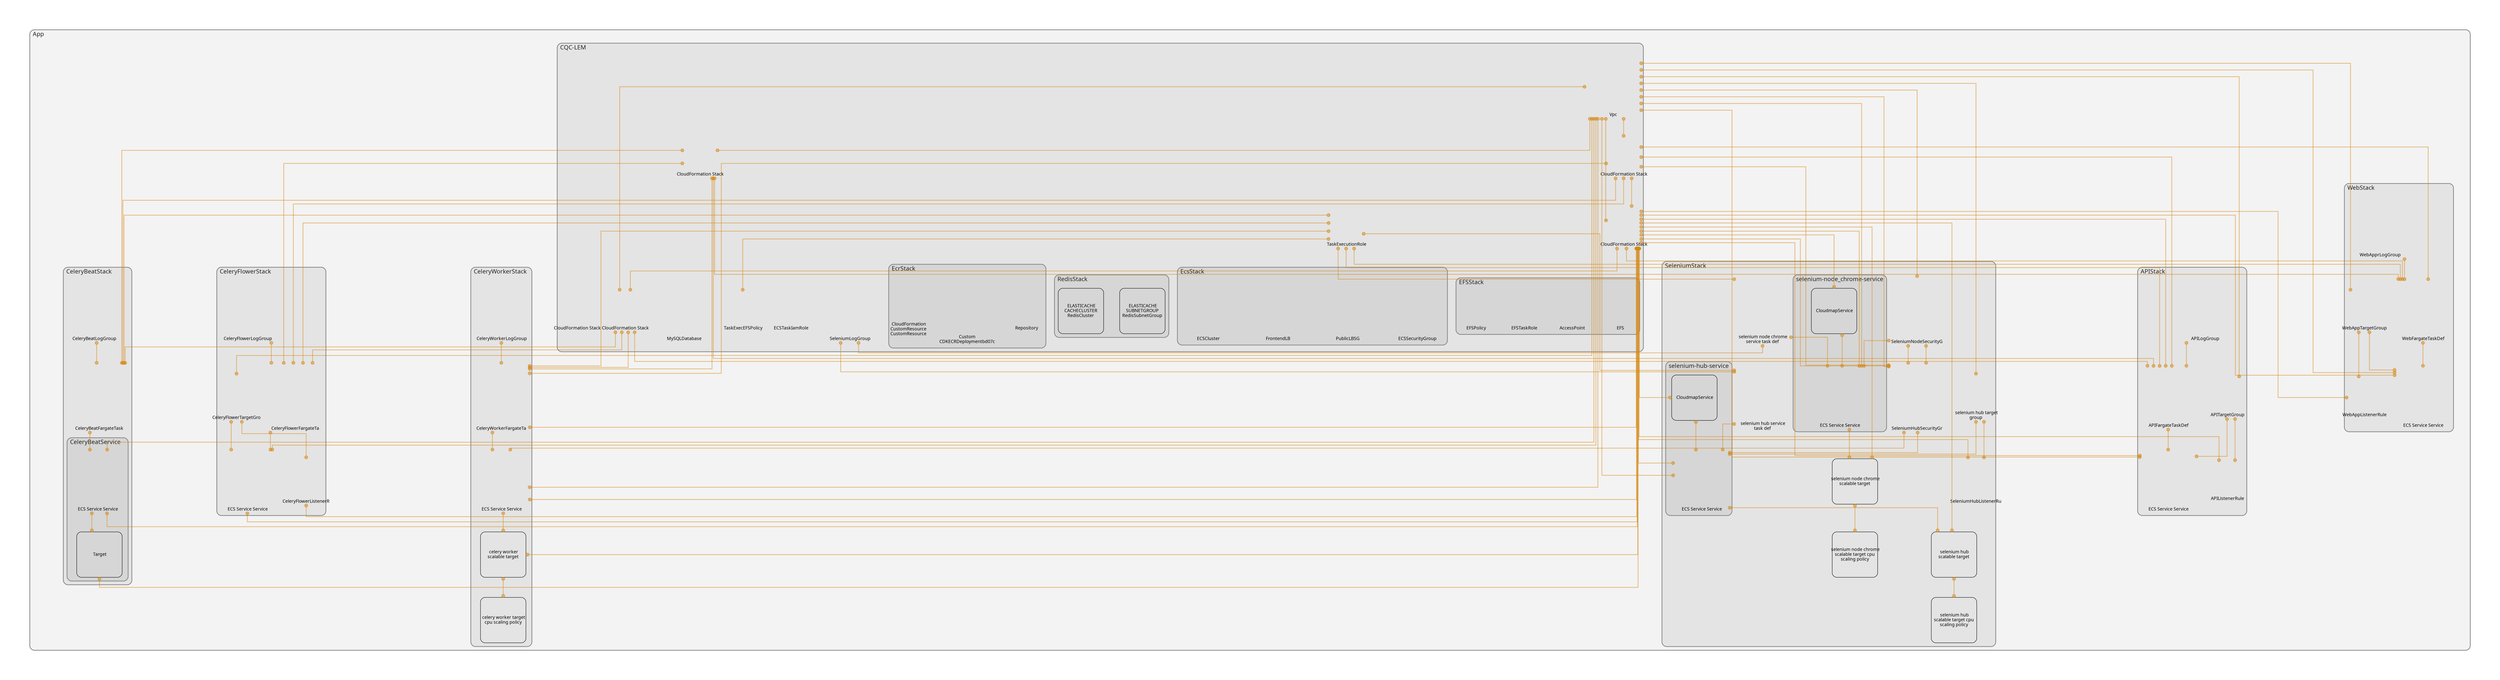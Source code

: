 digraph "Diagram" {
  splines = "ortho";
  pad = "1.0";
  nodesep = "0.60";
  ranksep = "0.75";
  fontname = "Sans-Serif";
  fontsize = "15";
  dpi = "200";
  rankdir = "BT";
  compound = "true";
  fontcolor = "#222222";
  edge [
    color = "#D5871488",
    penwidth = 2,
    arrowhead = "dot",
    arrowtail = "dot",
  ];
  node [
    shape = "box",
    style = "rounded",
    fixedsize = true,
    width = 1.7,
    height = 1.7,
    labelloc = "c",
    imagescale = true,
    fontname = "Sans-Serif",
    fontsize = 8,
    margin = 8,
  ];
  subgraph "App" {
    subgraph "cluster-SubGraph.App" {
      graph [
        label = "App",
        labelloc = "b",
        labeljust = "l",
        margin = "10",
        fontsize = "16",
        penwidth = "2",
        pencolor = "#888888",
        style = "filled,rounded",
        fillcolor = "#f3f3f3",
      ];
      subgraph "cluster-SubGraph.CQC-LEM" {
        graph [
          label = "CQC-LEM",
          labelloc = "b",
          labeljust = "l",
          margin = "10",
          fontsize = "16",
          penwidth = "2",
          pencolor = "#888888",
          style = "filled,rounded",
          fillcolor = "#e4e4e4",
        ];
        "CQC-LEM/Vpc" [
          label = " Vpc",
          fontsize = 12,
          image = "/usr/local/lib/node_modules/cdk-dia/icons/aws/Service/Arch_Networking-Content/64/Arch_Amazon-Virtual-Private-Cloud_64@5x.png",
          imagescale = "true",
          imagepos = "tc",
          penwidth = "0",
          shape = "node",
          fixedsize = "true",
          labelloc = "b",
          width = 2,
          height = 2.266,
        ];
        "CQC-LEM/SeleniumLogGroup" [
          label = " SeleniumLogGroup",
          fontsize = 12,
          image = "/usr/local/lib/node_modules/cdk-dia/icons/aws/Resource/Res_Management-Governance/Res_48_Dark/Res_Amazon-Cloudwatch_Logs_48_Dark_gen.png",
          imagescale = "true",
          imagepos = "tc",
          penwidth = "0",
          shape = "node",
          fixedsize = "true",
          labelloc = "b",
          width = 2,
          height = 2.266,
        ];
        "CQC-LEM/ECSTaskIamRole" [
          label = " ECSTaskIamRole",
          fontsize = 12,
          image = "/usr/local/lib/node_modules/cdk-dia/icons/aws/Service/Arch_Security-Identity-Compliance/64/Arch_AWS-Identity-and-Access-Management_64@5x.png",
          imagescale = "true",
          imagepos = "tc",
          penwidth = "0",
          shape = "node",
          fixedsize = "true",
          labelloc = "b",
          width = 1.2,
          height = 1.466,
        ];
        "CQC-LEM/TaskExecutionRole" [
          label = " TaskExecutionRole",
          fontsize = 12,
          image = "/usr/local/lib/node_modules/cdk-dia/icons/aws/Service/Arch_Security-Identity-Compliance/64/Arch_AWS-Identity-and-Access-Management_64@5x.png",
          imagescale = "true",
          imagepos = "tc",
          penwidth = "0",
          shape = "node",
          fixedsize = "true",
          labelloc = "b",
          width = 1.2,
          height = 1.466,
        ];
        "CQC-LEM/TaskExecEFSPolicy" [
          label = " TaskExecEFSPolicy",
          fontsize = 12,
          image = "/usr/local/lib/node_modules/cdk-dia/icons/aws/Service/Arch_Security-Identity-Compliance/64/Arch_AWS-Identity-and-Access-Management_64@5x.png",
          imagescale = "true",
          imagepos = "tc",
          penwidth = "0",
          shape = "node",
          fixedsize = "true",
          labelloc = "b",
          width = 1.2,
          height = 1.466,
        ];
        "CQC-LEM/MySQLStack/MySQLDatabase" [
          label = " MySQLDatabase",
          fontsize = 12,
          image = "/usr/local/lib/node_modules/cdk-dia/icons/aws/Resource/Res_Compute/Res_48_Dark/Res_Amazon-EC2_T3-Instance_48_Dark.png",
          imagescale = "true",
          imagepos = "tc",
          penwidth = "0",
          shape = "node",
          fixedsize = "true",
          labelloc = "b",
          width = 2,
          height = 2.266,
        ];
        "CQC-LEM/MySQLStack.NestedStack/MySQLStack.NestedStackResource" [
          label = " CloudFormation Stack",
          fontsize = 12,
          image = "/usr/local/lib/node_modules/cdk-dia/icons/aws/Service/Arch_Management-Governance/64/Arch_AWS-CloudFormation_64@5x.png",
          imagescale = "true",
          imagepos = "tc",
          penwidth = "0",
          shape = "node",
          fixedsize = "true",
          labelloc = "b",
          width = 1.2,
          height = 1.466,
        ];
        "CQC-LEM/EFSStack.NestedStack/EFSStack.NestedStackResource" [
          label = " CloudFormation Stack",
          fontsize = 12,
          image = "/usr/local/lib/node_modules/cdk-dia/icons/aws/Service/Arch_Management-Governance/64/Arch_AWS-CloudFormation_64@5x.png",
          imagescale = "true",
          imagepos = "tc",
          penwidth = "0",
          shape = "node",
          fixedsize = "true",
          labelloc = "b",
          width = 1.2,
          height = 1.466,
        ];
        "CQC-LEM/EcsStack.NestedStack/EcsStack.NestedStackResource" [
          label = " CloudFormation Stack",
          fontsize = 12,
          image = "/usr/local/lib/node_modules/cdk-dia/icons/aws/Service/Arch_Management-Governance/64/Arch_AWS-CloudFormation_64@5x.png",
          imagescale = "true",
          imagepos = "tc",
          penwidth = "0",
          shape = "node",
          fixedsize = "true",
          labelloc = "b",
          width = 1.2,
          height = 1.466,
        ];
        "CQC-LEM/RedisStack.NestedStack/RedisStack.NestedStackResource" [
          label = " CloudFormation Stack",
          fontsize = 12,
          image = "/usr/local/lib/node_modules/cdk-dia/icons/aws/Service/Arch_Management-Governance/64/Arch_AWS-CloudFormation_64@5x.png",
          imagescale = "true",
          imagepos = "tc",
          penwidth = "0",
          shape = "node",
          fixedsize = "true",
          labelloc = "b",
          width = 1.2,
          height = 1.466,
        ];
        "CQC-LEM/EcrStack.NestedStack/EcrStack.NestedStackResource" [
          label = " CloudFormation Stack",
          fontsize = 12,
          image = "/usr/local/lib/node_modules/cdk-dia/icons/aws/Service/Arch_Management-Governance/64/Arch_AWS-CloudFormation_64@5x.png",
          imagescale = "true",
          imagepos = "tc",
          penwidth = "0",
          shape = "node",
          fixedsize = "true",
          labelloc = "b",
          width = 1.2,
          height = 1.466,
        ];
        subgraph "cluster-SubGraph.EFSStack" {
          graph [
            label = "EFSStack",
            labelloc = "b",
            labeljust = "l",
            margin = "10",
            fontsize = "16",
            penwidth = "2",
            pencolor = "#888888",
            style = "filled,rounded",
            fillcolor = "#d6d6d6",
          ];
          "CQC-LEM/EFSStack/EFS" [
            label = " EFS",
            fontsize = 12,
            image = "/usr/local/lib/node_modules/cdk-dia/icons/aws/Service/Arch_Storage/64/Arch_Amazon-Elastic-File-System_64@5x.png",
            imagescale = "true",
            imagepos = "tc",
            penwidth = "0",
            shape = "node",
            fixedsize = "true",
            labelloc = "b",
            width = 1.2,
            height = 1.466,
          ];
          "CQC-LEM/EFSStack/AccessPoint" [
            label = " AccessPoint",
            fontsize = 12,
            image = "/usr/local/lib/node_modules/cdk-dia/icons/aws/Service/Arch_Storage/64/Arch_Amazon-Elastic-File-System_64@5x.png",
            imagescale = "true",
            imagepos = "tc",
            penwidth = "0",
            shape = "node",
            fixedsize = "true",
            labelloc = "b",
            width = 1.2,
            height = 1.466,
          ];
          "CQC-LEM/EFSStack/EFSTaskRole" [
            label = " EFSTaskRole",
            fontsize = 12,
            image = "/usr/local/lib/node_modules/cdk-dia/icons/aws/Service/Arch_Security-Identity-Compliance/64/Arch_AWS-Identity-and-Access-Management_64@5x.png",
            imagescale = "true",
            imagepos = "tc",
            penwidth = "0",
            shape = "node",
            fixedsize = "true",
            labelloc = "b",
            width = 1.2,
            height = 1.466,
          ];
          "CQC-LEM/EFSStack/EFSPolicy" [
            label = " EFSPolicy",
            fontsize = 12,
            image = "/usr/local/lib/node_modules/cdk-dia/icons/aws/Service/Arch_Security-Identity-Compliance/64/Arch_AWS-Identity-and-Access-Management_64@5x.png",
            imagescale = "true",
            imagepos = "tc",
            penwidth = "0",
            shape = "node",
            fixedsize = "true",
            labelloc = "b",
            width = 1.2,
            height = 1.466,
          ];
        }
        subgraph "cluster-SubGraph.EcsStack" {
          graph [
            label = "EcsStack",
            labelloc = "b",
            labeljust = "l",
            margin = "10",
            fontsize = "16",
            penwidth = "2",
            pencolor = "#888888",
            style = "filled,rounded",
            fillcolor = "#d6d6d6",
          ];
          "CQC-LEM/EcsStack/ECSSecurityGroup" [
            label = " ECSSecurityGroup",
            fontsize = 12,
            image = "/usr/local/lib/node_modules/cdk-dia/icons/aws/security_group.png",
            imagescale = "true",
            imagepos = "tc",
            penwidth = "0",
            shape = "node",
            fixedsize = "true",
            labelloc = "b",
            width = 2,
            height = 2.266,
          ];
          "CQC-LEM/EcsStack/PublicLBSG" [
            label = " PublicLBSG",
            fontsize = 12,
            image = "/usr/local/lib/node_modules/cdk-dia/icons/aws/security_group.png",
            imagescale = "true",
            imagepos = "tc",
            penwidth = "0",
            shape = "node",
            fixedsize = "true",
            labelloc = "b",
            width = 2,
            height = 2.266,
          ];
          "CQC-LEM/EcsStack/FrontendLB" [
            label = " FrontendLB",
            fontsize = 12,
            image = "/usr/local/lib/node_modules/cdk-dia/icons/aws/Service/Arch_Networking-Content/64/Arch_Elastic-Load-Balancing_64@5x.png",
            imagescale = "true",
            imagepos = "tc",
            penwidth = "0",
            shape = "node",
            fixedsize = "true",
            labelloc = "b",
            width = 2,
            height = 2.266,
          ];
          "CQC-LEM/EcsStack/ECSCluster" [
            label = " ECSCluster",
            fontsize = 12,
            image = "/usr/local/lib/node_modules/cdk-dia/icons/aws/Service/Arch_Compute/64/Arch_Amazon-Elastic-Container-Service_64@5x.png",
            imagescale = "true",
            imagepos = "tc",
            penwidth = "0",
            shape = "node",
            fixedsize = "true",
            labelloc = "b",
            width = 2,
            height = 2.266,
          ];
        }
        subgraph "cluster-SubGraph.RedisStack" {
          graph [
            label = "RedisStack",
            labelloc = "b",
            labeljust = "l",
            margin = "10",
            fontsize = "16",
            penwidth = "2",
            pencolor = "#888888",
            style = "filled,rounded",
            fillcolor = "#d6d6d6",
          ];
          "CQC-LEM/RedisStack/RedisSubnetGroup" [
            label = " ELASTICACHE\nSUBNETGROUP\nRedisSubnetGroup",
            fontsize = 12,
          ];
          "CQC-LEM/RedisStack/RedisCluster" [
            label = " ELASTICACHE\nCACHECLUSTER\nRedisCluster",
            fontsize = 12,
          ];
        }
        subgraph "cluster-SubGraph.EcrStack" {
          graph [
            label = "EcrStack",
            labelloc = "b",
            labeljust = "l",
            margin = "10",
            fontsize = "16",
            penwidth = "2",
            pencolor = "#888888",
            style = "filled,rounded",
            fillcolor = "#d6d6d6",
          ];
          "CQC-LEM/EcrStack/Repository" [
            label = " Repository",
            fontsize = 12,
            image = "/usr/local/lib/node_modules/cdk-dia/icons/aws/Service/Arch_Compute/64/Arch_Amazon-Elastic-Container-Registry_64@5x.png",
            imagescale = "true",
            imagepos = "tc",
            penwidth = "0",
            shape = "node",
            fixedsize = "true",
            labelloc = "b",
            width = 1.2,
            height = 1.466,
          ];
          "CQC-LEM/EcrStack/Custom__CDKECRDeploymentbd07c930edb94112a20f03f096f536662048MiB" [
            label = " Custom \nCDKECRDeploymentbd07c",
            fontsize = 12,
            image = "/usr/local/lib/node_modules/cdk-dia/icons/aws/Service/Arch_Compute/64/Arch_AWS-Lambda_64@5x.png",
            imagescale = "true",
            imagepos = "tc",
            penwidth = "0",
            shape = "node",
            fixedsize = "true",
            labelloc = "b",
            width = 2,
            height = 2.4819999999999998,
          ];
          "CQC-LEM/EcrStack/DeployImage/CustomResource" [
            label = " CloudFormation\nCustomResource\nCustomResource",
            fontsize = 12,
            image = "/usr/local/lib/node_modules/cdk-dia/icons/aws/Service/Arch_Management-Governance/64/Arch_AWS-CloudFormation_64@5x.png",
            imagescale = "true",
            imagepos = "tc",
            penwidth = "0",
            shape = "node",
            fixedsize = "true",
            labelloc = "b",
            width = 1.2,
            height = 1.898,
          ];
        }
      }
      subgraph "cluster-SubGraph.WebStack" {
        graph [
          label = "WebStack",
          labelloc = "b",
          labeljust = "l",
          margin = "10",
          fontsize = "16",
          penwidth = "2",
          pencolor = "#888888",
          style = "filled,rounded",
          fillcolor = "#e4e4e4",
        ];
        "WebStack/WebFargateTaskDef" [
          label = " WebFargateTaskDef",
          fontsize = 12,
          image = "/usr/local/lib/node_modules/cdk-dia/icons/aws/Resource/Res_Containers/Res_48_Dark/Res_Amazon-Elastic-Container-Service_Task_48_Dark_gen.png",
          imagescale = "true",
          imagepos = "tc",
          penwidth = "0",
          shape = "node",
          fixedsize = "true",
          labelloc = "b",
          width = 2,
          height = 2.266,
        ];
        "WebStack/WebApprLogGroup" [
          label = " WebApprLogGroup",
          fontsize = 12,
          image = "/usr/local/lib/node_modules/cdk-dia/icons/aws/Resource/Res_Management-Governance/Res_48_Dark/Res_Amazon-Cloudwatch_Logs_48_Dark_gen.png",
          imagescale = "true",
          imagepos = "tc",
          penwidth = "0",
          shape = "node",
          fixedsize = "true",
          labelloc = "b",
          width = 2,
          height = 2.266,
        ];
        "WebStack/WebAppTargetGroup" [
          label = " WebAppTargetGroup",
          fontsize = 12,
          image = "/usr/local/lib/node_modules/cdk-dia/icons/aws/Resource/Res_Networking-and-Content-Delivery/Res_48_Dark/Res_Elastic-Load-Balancing_Application-Load-Balancer_48_Dark_gen.png",
          imagescale = "true",
          imagepos = "tc",
          penwidth = "0",
          shape = "node",
          fixedsize = "true",
          labelloc = "b",
          width = 1.2,
          height = 1.466,
        ];
        "WebStack/WebAppListenerRule" [
          label = " WebAppListenerRule",
          fontsize = 12,
          image = "/usr/local/lib/node_modules/cdk-dia/icons/aws/Resource/Res_Networking-and-Content-Delivery/Res_48_Dark/Res_Elastic-Load-Balancing_Application-Load-Balancer_48_Dark_gen.png",
          imagescale = "true",
          imagepos = "tc",
          penwidth = "0",
          shape = "node",
          fixedsize = "true",
          labelloc = "b",
          width = 1.2,
          height = 1.466,
        ];
        "WebStack/WebAppService/Service" [
          label = " ECS Service Service",
          fontsize = 12,
          image = "/usr/local/lib/node_modules/cdk-dia/icons/aws/Resource/Res_Containers/Res_48_Dark/Res_Amazon-Elastic-Container-Service_Service_48_Dark_gen.png",
          imagescale = "true",
          imagepos = "tc",
          penwidth = "0",
          shape = "node",
          fixedsize = "true",
          labelloc = "b",
          width = 2,
          height = 2.266,
        ];
      }
      subgraph "cluster-SubGraph.APIStack" {
        graph [
          label = "APIStack",
          labelloc = "b",
          labeljust = "l",
          margin = "10",
          fontsize = "16",
          penwidth = "2",
          pencolor = "#888888",
          style = "filled,rounded",
          fillcolor = "#e4e4e4",
        ];
        "APIStack/APIFargateTaskDef" [
          label = " APIFargateTaskDef",
          fontsize = 12,
          image = "/usr/local/lib/node_modules/cdk-dia/icons/aws/Resource/Res_Containers/Res_48_Dark/Res_Amazon-Elastic-Container-Service_Task_48_Dark_gen.png",
          imagescale = "true",
          imagepos = "tc",
          penwidth = "0",
          shape = "node",
          fixedsize = "true",
          labelloc = "b",
          width = 2,
          height = 2.266,
        ];
        "APIStack/APILogGroup" [
          label = " APILogGroup",
          fontsize = 12,
          image = "/usr/local/lib/node_modules/cdk-dia/icons/aws/Resource/Res_Management-Governance/Res_48_Dark/Res_Amazon-Cloudwatch_Logs_48_Dark_gen.png",
          imagescale = "true",
          imagepos = "tc",
          penwidth = "0",
          shape = "node",
          fixedsize = "true",
          labelloc = "b",
          width = 2,
          height = 2.266,
        ];
        "APIStack/APITargetGroup" [
          label = " APITargetGroup",
          fontsize = 12,
          image = "/usr/local/lib/node_modules/cdk-dia/icons/aws/Resource/Res_Networking-and-Content-Delivery/Res_48_Dark/Res_Elastic-Load-Balancing_Application-Load-Balancer_48_Dark_gen.png",
          imagescale = "true",
          imagepos = "tc",
          penwidth = "0",
          shape = "node",
          fixedsize = "true",
          labelloc = "b",
          width = 1.2,
          height = 1.466,
        ];
        "APIStack/APIListenerRule" [
          label = " APIListenerRule",
          fontsize = 12,
          image = "/usr/local/lib/node_modules/cdk-dia/icons/aws/Resource/Res_Networking-and-Content-Delivery/Res_48_Dark/Res_Elastic-Load-Balancing_Application-Load-Balancer_48_Dark_gen.png",
          imagescale = "true",
          imagepos = "tc",
          penwidth = "0",
          shape = "node",
          fixedsize = "true",
          labelloc = "b",
          width = 1.2,
          height = 1.466,
        ];
        "APIStack/APIService/Service" [
          label = " ECS Service Service",
          fontsize = 12,
          image = "/usr/local/lib/node_modules/cdk-dia/icons/aws/Resource/Res_Containers/Res_48_Dark/Res_Amazon-Elastic-Container-Service_Service_48_Dark_gen.png",
          imagescale = "true",
          imagepos = "tc",
          penwidth = "0",
          shape = "node",
          fixedsize = "true",
          labelloc = "b",
          width = 2,
          height = 2.266,
        ];
      }
      subgraph "cluster-SubGraph.SeleniumStack" {
        graph [
          label = "SeleniumStack",
          labelloc = "b",
          labeljust = "l",
          margin = "10",
          fontsize = "16",
          penwidth = "2",
          pencolor = "#888888",
          style = "filled,rounded",
          fillcolor = "#e4e4e4",
        ];
        "SeleniumStack/SeleniumHubSecurityGroup" [
          label = "\nSeleniumHubSecurityGr",
          fontsize = 12,
          image = "/usr/local/lib/node_modules/cdk-dia/icons/aws/security_group.png",
          imagescale = "true",
          imagepos = "tc",
          penwidth = "0",
          shape = "node",
          fixedsize = "true",
          labelloc = "b",
          width = 2,
          height = 2.4819999999999998,
        ];
        "SeleniumStack/SeleniumNodeSecurityGroup" [
          label = "\nSeleniumNodeSecurityG",
          fontsize = 12,
          image = "/usr/local/lib/node_modules/cdk-dia/icons/aws/security_group.png",
          imagescale = "true",
          imagepos = "tc",
          penwidth = "0",
          shape = "node",
          fixedsize = "true",
          labelloc = "b",
          width = 2,
          height = 2.4819999999999998,
        ];
        "SeleniumStack/selenium-hub-service-task-def" [
          label = " selenium hub service\ntask def",
          fontsize = 12,
          image = "/usr/local/lib/node_modules/cdk-dia/icons/aws/Resource/Res_Containers/Res_48_Dark/Res_Amazon-Elastic-Container-Service_Task_48_Dark_gen.png",
          imagescale = "true",
          imagepos = "tc",
          penwidth = "0",
          shape = "node",
          fixedsize = "true",
          labelloc = "b",
          width = 2,
          height = 2.4819999999999998,
        ];
        "SeleniumStack/selenium-hub-target-group" [
          label = " selenium hub target\ngroup",
          fontsize = 12,
          image = "/usr/local/lib/node_modules/cdk-dia/icons/aws/Resource/Res_Networking-and-Content-Delivery/Res_48_Dark/Res_Elastic-Load-Balancing_Application-Load-Balancer_48_Dark_gen.png",
          imagescale = "true",
          imagepos = "tc",
          penwidth = "0",
          shape = "node",
          fixedsize = "true",
          labelloc = "b",
          width = 1.2,
          height = 1.682,
        ];
        "SeleniumStack/SeleniumHubListenerRule" [
          label = "\nSeleniumHubListenerRu",
          fontsize = 12,
          image = "/usr/local/lib/node_modules/cdk-dia/icons/aws/Resource/Res_Networking-and-Content-Delivery/Res_48_Dark/Res_Elastic-Load-Balancing_Application-Load-Balancer_48_Dark_gen.png",
          imagescale = "true",
          imagepos = "tc",
          penwidth = "0",
          shape = "node",
          fixedsize = "true",
          labelloc = "b",
          width = 1.2,
          height = 1.682,
        ];
        "SeleniumStack/selenium-hub-scalable-target" [
          label = " selenium hub\nscalable target",
          fontsize = 12,
        ];
        "SeleniumStack/selenium-hub-scalable-target-cpu-scaling-policy" [
          label = " selenium hub\nscalable target cpu\nscaling policy",
          fontsize = 12,
        ];
        "SeleniumStack/selenium-node_chrome-service-task-def" [
          label = " selenium node chrome\nservice task def",
          fontsize = 12,
          image = "/usr/local/lib/node_modules/cdk-dia/icons/aws/Resource/Res_Containers/Res_48_Dark/Res_Amazon-Elastic-Container-Service_Task_48_Dark_gen.png",
          imagescale = "true",
          imagepos = "tc",
          penwidth = "0",
          shape = "node",
          fixedsize = "true",
          labelloc = "b",
          width = 2,
          height = 2.4819999999999998,
        ];
        "SeleniumStack/selenium-node_chrome-scalable-target" [
          label = " selenium node chrome\nscalable target",
          fontsize = 12,
        ];
        "SeleniumStack/selenium-node_chrome-scalable-target-cpu-scaling-policy" [
          label = " selenium node chrome\nscalable target cpu\nscaling policy",
          fontsize = 12,
        ];
        subgraph "cluster-SubGraph.selenium-hub-service" {
          graph [
            label = "selenium-hub-service",
            labelloc = "b",
            labeljust = "l",
            margin = "10",
            fontsize = "16",
            penwidth = "2",
            pencolor = "#888888",
            style = "filled,rounded",
            fillcolor = "#d6d6d6",
          ];
          "SeleniumStack/selenium-hub-service/Service" [
            label = " ECS Service Service",
            fontsize = 12,
            image = "/usr/local/lib/node_modules/cdk-dia/icons/aws/Resource/Res_Containers/Res_48_Dark/Res_Amazon-Elastic-Container-Service_Service_48_Dark_gen.png",
            imagescale = "true",
            imagepos = "tc",
            penwidth = "0",
            shape = "node",
            fixedsize = "true",
            labelloc = "b",
            width = 2,
            height = 2.266,
          ];
          "SeleniumStack/selenium-hub-service/CloudmapService" [
            label = " CloudmapService",
            fontsize = 12,
          ];
        }
        subgraph "cluster-SubGraph.selenium-node_chrome-service" {
          graph [
            label = "selenium-node_chrome-service",
            labelloc = "b",
            labeljust = "l",
            margin = "10",
            fontsize = "16",
            penwidth = "2",
            pencolor = "#888888",
            style = "filled,rounded",
            fillcolor = "#d6d6d6",
          ];
          "SeleniumStack/selenium-node_chrome-service/Service" [
            label = " ECS Service Service",
            fontsize = 12,
            image = "/usr/local/lib/node_modules/cdk-dia/icons/aws/Resource/Res_Containers/Res_48_Dark/Res_Amazon-Elastic-Container-Service_Service_48_Dark_gen.png",
            imagescale = "true",
            imagepos = "tc",
            penwidth = "0",
            shape = "node",
            fixedsize = "true",
            labelloc = "b",
            width = 2,
            height = 2.266,
          ];
          "SeleniumStack/selenium-node_chrome-service/CloudmapService" [
            label = " CloudmapService",
            fontsize = 12,
          ];
        }
      }
      subgraph "cluster-SubGraph.CeleryWorkerStack" {
        graph [
          label = "CeleryWorkerStack",
          labelloc = "b",
          labeljust = "l",
          margin = "10",
          fontsize = "16",
          penwidth = "2",
          pencolor = "#888888",
          style = "filled,rounded",
          fillcolor = "#e4e4e4",
        ];
        "CeleryWorkerStack/CeleryWorkerFargateTaskDef" [
          label = "\nCeleryWorkerFargateTa",
          fontsize = 12,
          image = "/usr/local/lib/node_modules/cdk-dia/icons/aws/Resource/Res_Containers/Res_48_Dark/Res_Amazon-Elastic-Container-Service_Task_48_Dark_gen.png",
          imagescale = "true",
          imagepos = "tc",
          penwidth = "0",
          shape = "node",
          fixedsize = "true",
          labelloc = "b",
          width = 2,
          height = 2.4819999999999998,
        ];
        "CeleryWorkerStack/CeleryWorkerLogGroup" [
          label = " CeleryWorkerLogGroup",
          fontsize = 12,
          image = "/usr/local/lib/node_modules/cdk-dia/icons/aws/Resource/Res_Management-Governance/Res_48_Dark/Res_Amazon-Cloudwatch_Logs_48_Dark_gen.png",
          imagescale = "true",
          imagepos = "tc",
          penwidth = "0",
          shape = "node",
          fixedsize = "true",
          labelloc = "b",
          width = 2,
          height = 2.266,
        ];
        "CeleryWorkerStack/celery-worker-scalable-target" [
          label = " celery worker\nscalable target",
          fontsize = 12,
        ];
        "CeleryWorkerStack/celery_worker-target-cpu-scaling-policy" [
          label = " celery worker target\ncpu scaling policy",
          fontsize = 12,
        ];
        "CeleryWorkerStack/CeleryWorkerService/Service" [
          label = " ECS Service Service",
          fontsize = 12,
          image = "/usr/local/lib/node_modules/cdk-dia/icons/aws/Resource/Res_Containers/Res_48_Dark/Res_Amazon-Elastic-Container-Service_Service_48_Dark_gen.png",
          imagescale = "true",
          imagepos = "tc",
          penwidth = "0",
          shape = "node",
          fixedsize = "true",
          labelloc = "b",
          width = 2,
          height = 2.266,
        ];
      }
      subgraph "cluster-SubGraph.CeleryFlowerStack" {
        graph [
          label = "CeleryFlowerStack",
          labelloc = "b",
          labeljust = "l",
          margin = "10",
          fontsize = "16",
          penwidth = "2",
          pencolor = "#888888",
          style = "filled,rounded",
          fillcolor = "#e4e4e4",
        ];
        "CeleryFlowerStack/CeleryFlowerFargateTaskDef" [
          label = "\nCeleryFlowerFargateTa",
          fontsize = 12,
          image = "/usr/local/lib/node_modules/cdk-dia/icons/aws/Resource/Res_Containers/Res_48_Dark/Res_Amazon-Elastic-Container-Service_Task_48_Dark_gen.png",
          imagescale = "true",
          imagepos = "tc",
          penwidth = "0",
          shape = "node",
          fixedsize = "true",
          labelloc = "b",
          width = 2,
          height = 2.4819999999999998,
        ];
        "CeleryFlowerStack/CeleryFlowerLogGroup" [
          label = " CeleryFlowerLogGroup",
          fontsize = 12,
          image = "/usr/local/lib/node_modules/cdk-dia/icons/aws/Resource/Res_Management-Governance/Res_48_Dark/Res_Amazon-Cloudwatch_Logs_48_Dark_gen.png",
          imagescale = "true",
          imagepos = "tc",
          penwidth = "0",
          shape = "node",
          fixedsize = "true",
          labelloc = "b",
          width = 2,
          height = 2.266,
        ];
        "CeleryFlowerStack/CeleryFlowerTargetGroup" [
          label = "\nCeleryFlowerTargetGro",
          fontsize = 12,
          image = "/usr/local/lib/node_modules/cdk-dia/icons/aws/Resource/Res_Networking-and-Content-Delivery/Res_48_Dark/Res_Elastic-Load-Balancing_Application-Load-Balancer_48_Dark_gen.png",
          imagescale = "true",
          imagepos = "tc",
          penwidth = "0",
          shape = "node",
          fixedsize = "true",
          labelloc = "b",
          width = 1.2,
          height = 1.682,
        ];
        "CeleryFlowerStack/CeleryFlowerListenerRule" [
          label = "\nCeleryFlowerListenerR",
          fontsize = 12,
          image = "/usr/local/lib/node_modules/cdk-dia/icons/aws/Resource/Res_Networking-and-Content-Delivery/Res_48_Dark/Res_Elastic-Load-Balancing_Application-Load-Balancer_48_Dark_gen.png",
          imagescale = "true",
          imagepos = "tc",
          penwidth = "0",
          shape = "node",
          fixedsize = "true",
          labelloc = "b",
          width = 1.2,
          height = 1.682,
        ];
        "CeleryFlowerStack/CeleryFlowerService/Service" [
          label = " ECS Service Service",
          fontsize = 12,
          image = "/usr/local/lib/node_modules/cdk-dia/icons/aws/Resource/Res_Containers/Res_48_Dark/Res_Amazon-Elastic-Container-Service_Service_48_Dark_gen.png",
          imagescale = "true",
          imagepos = "tc",
          penwidth = "0",
          shape = "node",
          fixedsize = "true",
          labelloc = "b",
          width = 2,
          height = 2.266,
        ];
      }
      subgraph "cluster-SubGraph.CeleryBeatStack" {
        graph [
          label = "CeleryBeatStack",
          labelloc = "b",
          labeljust = "l",
          margin = "10",
          fontsize = "16",
          penwidth = "2",
          pencolor = "#888888",
          style = "filled,rounded",
          fillcolor = "#e4e4e4",
        ];
        "CeleryBeatStack/CeleryBeatFargateTaskDef" [
          label = "\nCeleryBeatFargateTask",
          fontsize = 12,
          image = "/usr/local/lib/node_modules/cdk-dia/icons/aws/Resource/Res_Containers/Res_48_Dark/Res_Amazon-Elastic-Container-Service_Task_48_Dark_gen.png",
          imagescale = "true",
          imagepos = "tc",
          penwidth = "0",
          shape = "node",
          fixedsize = "true",
          labelloc = "b",
          width = 2,
          height = 2.4819999999999998,
        ];
        "CeleryBeatStack/CeleryBeatLogGroup" [
          label = " CeleryBeatLogGroup",
          fontsize = 12,
          image = "/usr/local/lib/node_modules/cdk-dia/icons/aws/Resource/Res_Management-Governance/Res_48_Dark/Res_Amazon-Cloudwatch_Logs_48_Dark_gen.png",
          imagescale = "true",
          imagepos = "tc",
          penwidth = "0",
          shape = "node",
          fixedsize = "true",
          labelloc = "b",
          width = 2,
          height = 2.266,
        ];
        subgraph "cluster-SubGraph.CeleryBeatService" {
          graph [
            label = "CeleryBeatService",
            labelloc = "b",
            labeljust = "l",
            margin = "10",
            fontsize = "16",
            penwidth = "2",
            pencolor = "#888888",
            style = "filled,rounded",
            fillcolor = "#d6d6d6",
          ];
          "CeleryBeatStack/CeleryBeatService/Service" [
            label = " ECS Service Service",
            fontsize = 12,
            image = "/usr/local/lib/node_modules/cdk-dia/icons/aws/Resource/Res_Containers/Res_48_Dark/Res_Amazon-Elastic-Container-Service_Service_48_Dark_gen.png",
            imagescale = "true",
            imagepos = "tc",
            penwidth = "0",
            shape = "node",
            fixedsize = "true",
            labelloc = "b",
            width = 2,
            height = 2.266,
          ];
          "CeleryBeatStack/CeleryBeatService/TaskCount/Target" [
            label = " Target",
            fontsize = 12,
          ];
        }
      }
    }
  }
  "CQC-LEM/TaskExecEFSPolicy" -> "CQC-LEM/TaskExecutionRole" [
    dir = "both",
  ];
  "CQC-LEM/MySQLStack.NestedStack/MySQLStack.NestedStackResource" -> "CQC-LEM/Vpc" [
    dir = "both",
  ];
  "CQC-LEM/EFSStack.NestedStack/EFSStack.NestedStackResource" -> "CQC-LEM/Vpc" [
    dir = "both",
  ];
  "CQC-LEM/EcsStack.NestedStack/EcsStack.NestedStackResource" -> "CQC-LEM/EFSStack.NestedStack/EFSStack.NestedStackResource" [
    dir = "both",
  ];
  "CQC-LEM/EcsStack.NestedStack/EcsStack.NestedStackResource" -> "CQC-LEM/Vpc" [
    dir = "both",
  ];
  "CQC-LEM/RedisStack.NestedStack/RedisStack.NestedStackResource" -> "CQC-LEM/EcsStack.NestedStack/EcsStack.NestedStackResource" [
    dir = "both",
  ];
  "CQC-LEM/RedisStack.NestedStack/RedisStack.NestedStackResource" -> "CQC-LEM/Vpc" [
    dir = "both",
  ];
  "WebStack/WebFargateTaskDef" -> "CQC-LEM/MySQLStack.NestedStack/MySQLStack.NestedStackResource" [
    dir = "both",
  ];
  "WebStack/WebFargateTaskDef" -> "CQC-LEM/EcsStack.NestedStack/EcsStack.NestedStackResource" [
    dir = "both",
  ];
  "WebStack/WebFargateTaskDef" -> "CQC-LEM/EFSStack.NestedStack/EFSStack.NestedStackResource" [
    dir = "both",
  ];
  "WebStack/WebFargateTaskDef" -> "CQC-LEM/TaskExecutionRole" [
    dir = "both",
  ];
  "WebStack/WebFargateTaskDef" -> "WebStack/WebApprLogGroup" [
    dir = "both",
  ];
  "WebStack/WebAppTargetGroup" -> "CQC-LEM/Vpc" [
    dir = "both",
  ];
  "WebStack/WebAppListenerRule" -> "CQC-LEM/EcsStack.NestedStack/EcsStack.NestedStackResource" [
    dir = "both",
  ];
  "WebStack/WebAppListenerRule" -> "WebStack/WebAppTargetGroup" [
    dir = "both",
  ];
  "WebStack/WebAppService/Service" -> "CQC-LEM/EcsStack.NestedStack/EcsStack.NestedStackResource" [
    dir = "both",
  ];
  "WebStack/WebAppService/Service" -> "CQC-LEM/Vpc" [
    dir = "both",
  ];
  "WebStack/WebAppService/Service" -> "WebStack/WebFargateTaskDef" [
    dir = "both",
  ];
  "WebStack/WebAppService/Service" -> "WebStack/WebAppTargetGroup" [
    dir = "both",
  ];
  "APIStack/APIFargateTaskDef" -> "CQC-LEM/EcsStack.NestedStack/EcsStack.NestedStackResource" [
    dir = "both",
  ];
  "APIStack/APIFargateTaskDef" -> "CQC-LEM/MySQLStack.NestedStack/MySQLStack.NestedStackResource" [
    dir = "both",
  ];
  "APIStack/APIFargateTaskDef" -> "CQC-LEM/RedisStack.NestedStack/RedisStack.NestedStackResource" [
    dir = "both",
  ];
  "APIStack/APIFargateTaskDef" -> "CQC-LEM/EFSStack.NestedStack/EFSStack.NestedStackResource" [
    dir = "both",
  ];
  "APIStack/APIFargateTaskDef" -> "CQC-LEM/TaskExecutionRole" [
    dir = "both",
  ];
  "APIStack/APIFargateTaskDef" -> "APIStack/APILogGroup" [
    dir = "both",
  ];
  "APIStack/APITargetGroup" -> "CQC-LEM/Vpc" [
    dir = "both",
  ];
  "APIStack/APIListenerRule" -> "CQC-LEM/EcsStack.NestedStack/EcsStack.NestedStackResource" [
    dir = "both",
  ];
  "APIStack/APIListenerRule" -> "APIStack/APITargetGroup" [
    dir = "both",
  ];
  "APIStack/APIService/Service" -> "CQC-LEM/EcsStack.NestedStack/EcsStack.NestedStackResource" [
    dir = "both",
  ];
  "APIStack/APIService/Service" -> "CQC-LEM/Vpc" [
    dir = "both",
  ];
  "APIStack/APIService/Service" -> "APIStack/APIFargateTaskDef" [
    dir = "both",
  ];
  "APIStack/APIService/Service" -> "APIStack/APITargetGroup" [
    dir = "both",
  ];
  "SeleniumStack/SeleniumHubSecurityGroup" -> "CQC-LEM/Vpc" [
    dir = "both",
  ];
  "SeleniumStack/SeleniumHubSecurityGroup" -> "CQC-LEM/EcsStack.NestedStack/EcsStack.NestedStackResource" [
    dir = "both",
  ];
  "SeleniumStack/SeleniumHubSecurityGroup" -> "CQC-LEM/EFSStack.NestedStack/EFSStack.NestedStackResource" [
    dir = "both",
  ];
  "SeleniumStack/SeleniumHubSecurityGroup" -> "SeleniumStack/SeleniumNodeSecurityGroup" [
    dir = "both",
  ];
  "SeleniumStack/SeleniumNodeSecurityGroup" -> "CQC-LEM/Vpc" [
    dir = "both",
  ];
  "SeleniumStack/SeleniumNodeSecurityGroup" -> "SeleniumStack/SeleniumHubSecurityGroup" [
    dir = "both",
  ];
  "SeleniumStack/selenium-hub-service-task-def" -> "CQC-LEM/SeleniumLogGroup" [
    dir = "both",
  ];
  "SeleniumStack/selenium-hub-service-task-def" -> "CQC-LEM/TaskExecutionRole" [
    dir = "both",
  ];
  "SeleniumStack/selenium-hub-service/Service" -> "CQC-LEM/EcsStack.NestedStack/EcsStack.NestedStackResource" [
    dir = "both",
  ];
  "SeleniumStack/selenium-hub-service/Service" -> "CQC-LEM/Vpc" [
    dir = "both",
  ];
  "SeleniumStack/selenium-hub-service/Service" -> "SeleniumStack/SeleniumHubSecurityGroup" [
    dir = "both",
  ];
  "SeleniumStack/selenium-hub-service/Service" -> "SeleniumStack/selenium-hub-service-task-def" [
    dir = "both",
  ];
  "SeleniumStack/selenium-hub-service/Service" -> "SeleniumStack/selenium-hub-service/CloudmapService" [
    dir = "both",
  ];
  "SeleniumStack/selenium-hub-service/Service" -> "SeleniumStack/selenium-hub-target-group" [
    dir = "both",
  ];
  "SeleniumStack/selenium-hub-service/CloudmapService" -> "CQC-LEM/EcsStack.NestedStack/EcsStack.NestedStackResource" [
    dir = "both",
  ];
  "SeleniumStack/selenium-hub-target-group" -> "CQC-LEM/Vpc" [
    dir = "both",
  ];
  "SeleniumStack/SeleniumHubListenerRule" -> "CQC-LEM/EcsStack.NestedStack/EcsStack.NestedStackResource" [
    dir = "both",
  ];
  "SeleniumStack/SeleniumHubListenerRule" -> "SeleniumStack/selenium-hub-target-group" [
    dir = "both",
  ];
  "SeleniumStack/selenium-hub-scalable-target" -> "CQC-LEM/EcsStack.NestedStack/EcsStack.NestedStackResource" [
    dir = "both",
  ];
  "SeleniumStack/selenium-hub-scalable-target" -> "SeleniumStack/selenium-hub-service/Service" [
    dir = "both",
  ];
  "SeleniumStack/selenium-hub-scalable-target-cpu-scaling-policy" -> "SeleniumStack/selenium-hub-scalable-target" [
    dir = "both",
  ];
  "SeleniumStack/selenium-node_chrome-service-task-def" -> "CQC-LEM/SeleniumLogGroup" [
    dir = "both",
  ];
  "SeleniumStack/selenium-node_chrome-service-task-def" -> "CQC-LEM/TaskExecutionRole" [
    dir = "both",
  ];
  "SeleniumStack/selenium-node_chrome-service/Service" -> "CQC-LEM/EcsStack.NestedStack/EcsStack.NestedStackResource" [
    dir = "both",
  ];
  "SeleniumStack/selenium-node_chrome-service/Service" -> "CQC-LEM/Vpc" [
    dir = "both",
  ];
  "SeleniumStack/selenium-node_chrome-service/Service" -> "SeleniumStack/SeleniumNodeSecurityGroup" [
    dir = "both",
  ];
  "SeleniumStack/selenium-node_chrome-service/Service" -> "SeleniumStack/selenium-node_chrome-service-task-def" [
    dir = "both",
  ];
  "SeleniumStack/selenium-node_chrome-service/Service" -> "SeleniumStack/selenium-node_chrome-service/CloudmapService" [
    dir = "both",
  ];
  "SeleniumStack/selenium-node_chrome-service/CloudmapService" -> "CQC-LEM/EcsStack.NestedStack/EcsStack.NestedStackResource" [
    dir = "both",
  ];
  "SeleniumStack/selenium-node_chrome-scalable-target" -> "CQC-LEM/EcsStack.NestedStack/EcsStack.NestedStackResource" [
    dir = "both",
  ];
  "SeleniumStack/selenium-node_chrome-scalable-target" -> "SeleniumStack/selenium-node_chrome-service/Service" [
    dir = "both",
  ];
  "SeleniumStack/selenium-node_chrome-scalable-target-cpu-scaling-policy" -> "SeleniumStack/selenium-node_chrome-scalable-target" [
    dir = "both",
  ];
  "CeleryWorkerStack/CeleryWorkerFargateTaskDef" -> "CQC-LEM/EcsStack.NestedStack/EcsStack.NestedStackResource" [
    dir = "both",
  ];
  "CeleryWorkerStack/CeleryWorkerFargateTaskDef" -> "CQC-LEM/MySQLStack.NestedStack/MySQLStack.NestedStackResource" [
    dir = "both",
  ];
  "CeleryWorkerStack/CeleryWorkerFargateTaskDef" -> "CQC-LEM/RedisStack.NestedStack/RedisStack.NestedStackResource" [
    dir = "both",
  ];
  "CeleryWorkerStack/CeleryWorkerFargateTaskDef" -> "CQC-LEM/EFSStack.NestedStack/EFSStack.NestedStackResource" [
    dir = "both",
  ];
  "CeleryWorkerStack/CeleryWorkerFargateTaskDef" -> "CQC-LEM/TaskExecutionRole" [
    dir = "both",
  ];
  "CeleryWorkerStack/CeleryWorkerFargateTaskDef" -> "CeleryWorkerStack/CeleryWorkerLogGroup" [
    dir = "both",
  ];
  "CeleryWorkerStack/celery-worker-scalable-target" -> "CQC-LEM/EcsStack.NestedStack/EcsStack.NestedStackResource" [
    dir = "both",
  ];
  "CeleryWorkerStack/celery-worker-scalable-target" -> "CeleryWorkerStack/CeleryWorkerService/Service" [
    dir = "both",
  ];
  "CeleryWorkerStack/celery_worker-target-cpu-scaling-policy" -> "CeleryWorkerStack/celery-worker-scalable-target" [
    dir = "both",
  ];
  "CeleryWorkerStack/CeleryWorkerService/Service" -> "CQC-LEM/EcsStack.NestedStack/EcsStack.NestedStackResource" [
    dir = "both",
  ];
  "CeleryWorkerStack/CeleryWorkerService/Service" -> "CQC-LEM/Vpc" [
    dir = "both",
  ];
  "CeleryWorkerStack/CeleryWorkerService/Service" -> "SeleniumStack/SeleniumHubSecurityGroup" [
    dir = "both",
  ];
  "CeleryWorkerStack/CeleryWorkerService/Service" -> "CeleryWorkerStack/CeleryWorkerFargateTaskDef" [
    dir = "both",
  ];
  "CeleryFlowerStack/CeleryFlowerFargateTaskDef" -> "CQC-LEM/MySQLStack.NestedStack/MySQLStack.NestedStackResource" [
    dir = "both",
  ];
  "CeleryFlowerStack/CeleryFlowerFargateTaskDef" -> "CQC-LEM/RedisStack.NestedStack/RedisStack.NestedStackResource" [
    dir = "both",
  ];
  "CeleryFlowerStack/CeleryFlowerFargateTaskDef" -> "CQC-LEM/EFSStack.NestedStack/EFSStack.NestedStackResource" [
    dir = "both",
  ];
  "CeleryFlowerStack/CeleryFlowerFargateTaskDef" -> "CQC-LEM/TaskExecutionRole" [
    dir = "both",
  ];
  "CeleryFlowerStack/CeleryFlowerFargateTaskDef" -> "CeleryFlowerStack/CeleryFlowerLogGroup" [
    dir = "both",
  ];
  "CeleryFlowerStack/CeleryFlowerTargetGroup" -> "CQC-LEM/Vpc" [
    dir = "both",
  ];
  "CeleryFlowerStack/CeleryFlowerListenerRule" -> "CQC-LEM/EcsStack.NestedStack/EcsStack.NestedStackResource" [
    dir = "both",
  ];
  "CeleryFlowerStack/CeleryFlowerListenerRule" -> "CeleryFlowerStack/CeleryFlowerTargetGroup" [
    dir = "both",
  ];
  "CeleryFlowerStack/CeleryFlowerService/Service" -> "CQC-LEM/EcsStack.NestedStack/EcsStack.NestedStackResource" [
    dir = "both",
  ];
  "CeleryFlowerStack/CeleryFlowerService/Service" -> "CQC-LEM/Vpc" [
    dir = "both",
  ];
  "CeleryFlowerStack/CeleryFlowerService/Service" -> "CeleryFlowerStack/CeleryFlowerFargateTaskDef" [
    dir = "both",
  ];
  "CeleryFlowerStack/CeleryFlowerService/Service" -> "CeleryFlowerStack/CeleryFlowerTargetGroup" [
    dir = "both",
  ];
  "CeleryBeatStack/CeleryBeatFargateTaskDef" -> "CQC-LEM/MySQLStack.NestedStack/MySQLStack.NestedStackResource" [
    dir = "both",
  ];
  "CeleryBeatStack/CeleryBeatFargateTaskDef" -> "CQC-LEM/RedisStack.NestedStack/RedisStack.NestedStackResource" [
    dir = "both",
  ];
  "CeleryBeatStack/CeleryBeatFargateTaskDef" -> "CQC-LEM/EFSStack.NestedStack/EFSStack.NestedStackResource" [
    dir = "both",
  ];
  "CeleryBeatStack/CeleryBeatFargateTaskDef" -> "CQC-LEM/TaskExecutionRole" [
    dir = "both",
  ];
  "CeleryBeatStack/CeleryBeatFargateTaskDef" -> "CeleryBeatStack/CeleryBeatLogGroup" [
    dir = "both",
  ];
  "CeleryBeatStack/CeleryBeatService/Service" -> "CQC-LEM/EcsStack.NestedStack/EcsStack.NestedStackResource" [
    dir = "both",
  ];
  "CeleryBeatStack/CeleryBeatService/Service" -> "CQC-LEM/Vpc" [
    dir = "both",
  ];
  "CeleryBeatStack/CeleryBeatService/Service" -> "CeleryBeatStack/CeleryBeatFargateTaskDef" [
    dir = "both",
  ];
  "CeleryBeatStack/CeleryBeatService/TaskCount/Target" -> "CQC-LEM/EcsStack.NestedStack/EcsStack.NestedStackResource" [
    dir = "both",
  ];
  "CeleryBeatStack/CeleryBeatService/TaskCount/Target" -> "CeleryBeatStack/CeleryBeatService/Service" [
    dir = "both",
  ];
}